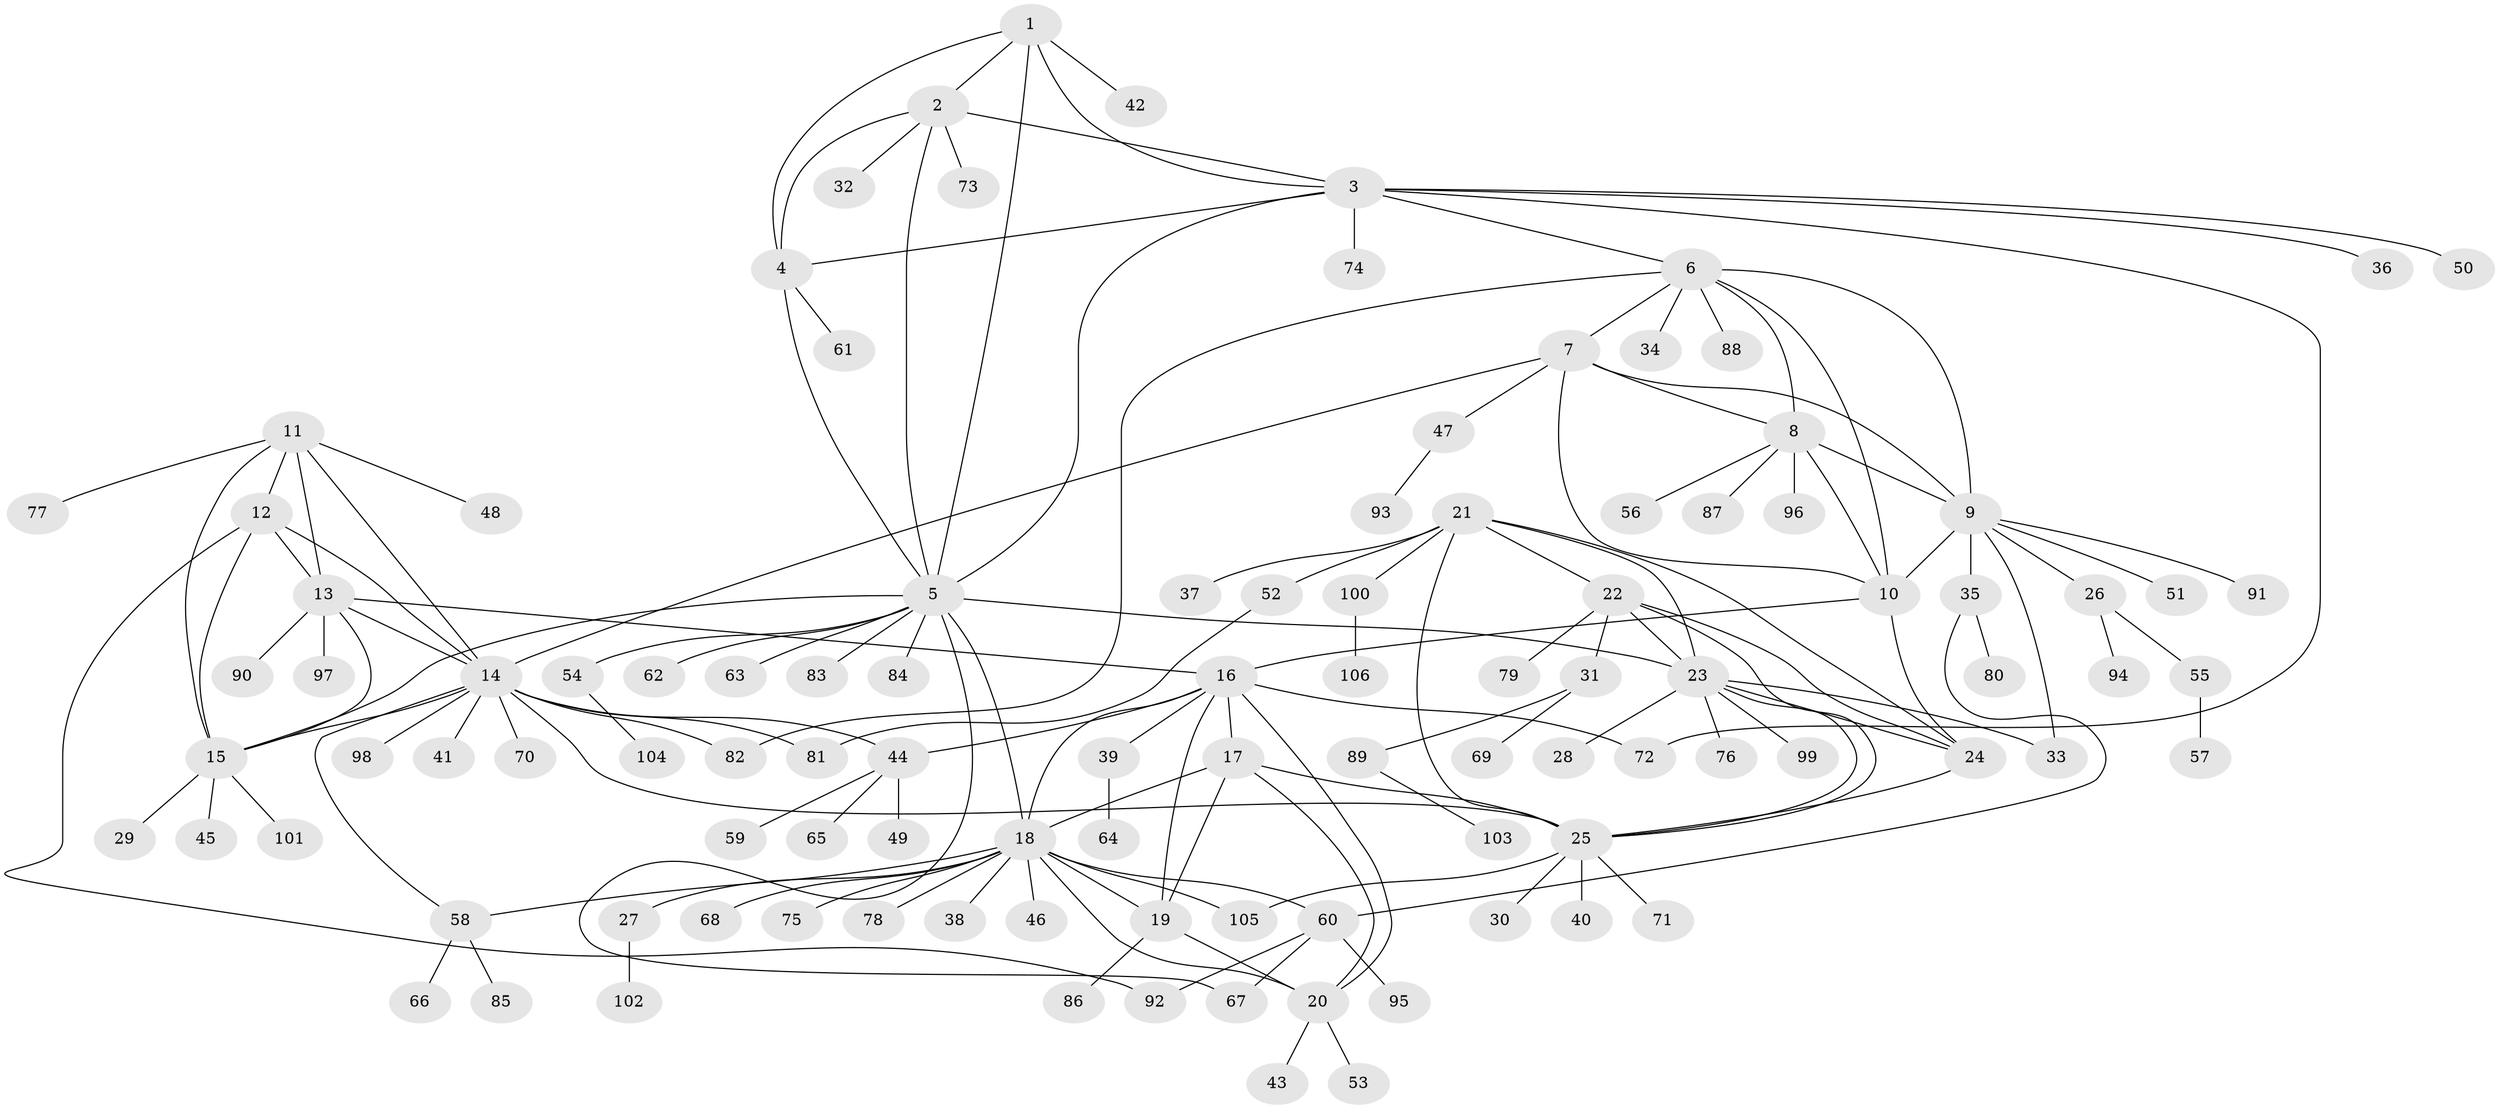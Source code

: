 // Generated by graph-tools (version 1.1) at 2025/11/02/27/25 16:11:32]
// undirected, 106 vertices, 151 edges
graph export_dot {
graph [start="1"]
  node [color=gray90,style=filled];
  1;
  2;
  3;
  4;
  5;
  6;
  7;
  8;
  9;
  10;
  11;
  12;
  13;
  14;
  15;
  16;
  17;
  18;
  19;
  20;
  21;
  22;
  23;
  24;
  25;
  26;
  27;
  28;
  29;
  30;
  31;
  32;
  33;
  34;
  35;
  36;
  37;
  38;
  39;
  40;
  41;
  42;
  43;
  44;
  45;
  46;
  47;
  48;
  49;
  50;
  51;
  52;
  53;
  54;
  55;
  56;
  57;
  58;
  59;
  60;
  61;
  62;
  63;
  64;
  65;
  66;
  67;
  68;
  69;
  70;
  71;
  72;
  73;
  74;
  75;
  76;
  77;
  78;
  79;
  80;
  81;
  82;
  83;
  84;
  85;
  86;
  87;
  88;
  89;
  90;
  91;
  92;
  93;
  94;
  95;
  96;
  97;
  98;
  99;
  100;
  101;
  102;
  103;
  104;
  105;
  106;
  1 -- 2;
  1 -- 3;
  1 -- 4;
  1 -- 5;
  1 -- 42;
  2 -- 3;
  2 -- 4;
  2 -- 5;
  2 -- 32;
  2 -- 73;
  3 -- 4;
  3 -- 5;
  3 -- 6;
  3 -- 36;
  3 -- 50;
  3 -- 72;
  3 -- 74;
  4 -- 5;
  4 -- 61;
  5 -- 15;
  5 -- 18;
  5 -- 23;
  5 -- 54;
  5 -- 62;
  5 -- 63;
  5 -- 67;
  5 -- 83;
  5 -- 84;
  6 -- 7;
  6 -- 8;
  6 -- 9;
  6 -- 10;
  6 -- 34;
  6 -- 82;
  6 -- 88;
  7 -- 8;
  7 -- 9;
  7 -- 10;
  7 -- 14;
  7 -- 47;
  8 -- 9;
  8 -- 10;
  8 -- 56;
  8 -- 87;
  8 -- 96;
  9 -- 10;
  9 -- 26;
  9 -- 33;
  9 -- 35;
  9 -- 51;
  9 -- 91;
  10 -- 16;
  10 -- 24;
  11 -- 12;
  11 -- 13;
  11 -- 14;
  11 -- 15;
  11 -- 48;
  11 -- 77;
  12 -- 13;
  12 -- 14;
  12 -- 15;
  12 -- 92;
  13 -- 14;
  13 -- 15;
  13 -- 16;
  13 -- 90;
  13 -- 97;
  14 -- 15;
  14 -- 25;
  14 -- 41;
  14 -- 44;
  14 -- 58;
  14 -- 70;
  14 -- 81;
  14 -- 82;
  14 -- 98;
  15 -- 29;
  15 -- 45;
  15 -- 101;
  16 -- 17;
  16 -- 18;
  16 -- 19;
  16 -- 20;
  16 -- 39;
  16 -- 44;
  16 -- 72;
  17 -- 18;
  17 -- 19;
  17 -- 20;
  17 -- 25;
  18 -- 19;
  18 -- 20;
  18 -- 27;
  18 -- 38;
  18 -- 46;
  18 -- 58;
  18 -- 60;
  18 -- 68;
  18 -- 75;
  18 -- 78;
  18 -- 105;
  19 -- 20;
  19 -- 86;
  20 -- 43;
  20 -- 53;
  21 -- 22;
  21 -- 23;
  21 -- 24;
  21 -- 25;
  21 -- 37;
  21 -- 52;
  21 -- 100;
  22 -- 23;
  22 -- 24;
  22 -- 25;
  22 -- 31;
  22 -- 79;
  23 -- 24;
  23 -- 25;
  23 -- 28;
  23 -- 33;
  23 -- 76;
  23 -- 99;
  24 -- 25;
  25 -- 30;
  25 -- 40;
  25 -- 71;
  25 -- 105;
  26 -- 55;
  26 -- 94;
  27 -- 102;
  31 -- 69;
  31 -- 89;
  35 -- 60;
  35 -- 80;
  39 -- 64;
  44 -- 49;
  44 -- 59;
  44 -- 65;
  47 -- 93;
  52 -- 81;
  54 -- 104;
  55 -- 57;
  58 -- 66;
  58 -- 85;
  60 -- 67;
  60 -- 92;
  60 -- 95;
  89 -- 103;
  100 -- 106;
}
